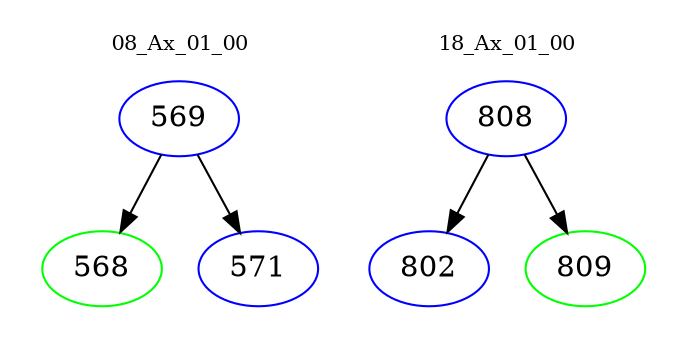 digraph{
subgraph cluster_0 {
color = white
label = "08_Ax_01_00";
fontsize=10;
T0_569 [label="569", color="blue"]
T0_569 -> T0_568 [color="black"]
T0_568 [label="568", color="green"]
T0_569 -> T0_571 [color="black"]
T0_571 [label="571", color="blue"]
}
subgraph cluster_1 {
color = white
label = "18_Ax_01_00";
fontsize=10;
T1_808 [label="808", color="blue"]
T1_808 -> T1_802 [color="black"]
T1_802 [label="802", color="blue"]
T1_808 -> T1_809 [color="black"]
T1_809 [label="809", color="green"]
}
}
